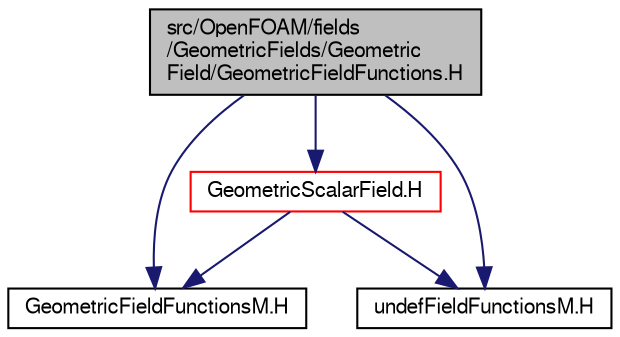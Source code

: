 digraph "src/OpenFOAM/fields/GeometricFields/GeometricField/GeometricFieldFunctions.H"
{
  bgcolor="transparent";
  edge [fontname="FreeSans",fontsize="10",labelfontname="FreeSans",labelfontsize="10"];
  node [fontname="FreeSans",fontsize="10",shape=record];
  Node0 [label="src/OpenFOAM/fields\l/GeometricFields/Geometric\lField/GeometricFieldFunctions.H",height=0.2,width=0.4,color="black", fillcolor="grey75", style="filled", fontcolor="black"];
  Node0 -> Node1 [color="midnightblue",fontsize="10",style="solid",fontname="FreeSans"];
  Node1 [label="GeometricScalarField.H",height=0.2,width=0.4,color="red",URL="$a09851.html",tooltip="Scalar specific part of the implementation of GeometricField. "];
  Node1 -> Node151 [color="midnightblue",fontsize="10",style="solid",fontname="FreeSans"];
  Node151 [label="GeometricFieldFunctionsM.H",height=0.2,width=0.4,color="black",URL="$a09821.html"];
  Node1 -> Node97 [color="midnightblue",fontsize="10",style="solid",fontname="FreeSans"];
  Node97 [label="undefFieldFunctionsM.H",height=0.2,width=0.4,color="black",URL="$a09605.html"];
  Node0 -> Node151 [color="midnightblue",fontsize="10",style="solid",fontname="FreeSans"];
  Node0 -> Node97 [color="midnightblue",fontsize="10",style="solid",fontname="FreeSans"];
}
